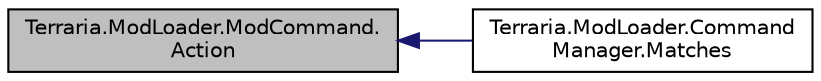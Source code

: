 digraph "Terraria.ModLoader.ModCommand.Action"
{
  edge [fontname="Helvetica",fontsize="10",labelfontname="Helvetica",labelfontsize="10"];
  node [fontname="Helvetica",fontsize="10",shape=record];
  rankdir="LR";
  Node1 [label="Terraria.ModLoader.ModCommand.\lAction",height=0.2,width=0.4,color="black", fillcolor="grey75", style="filled", fontcolor="black"];
  Node1 -> Node2 [dir="back",color="midnightblue",fontsize="10",style="solid",fontname="Helvetica"];
  Node2 [label="Terraria.ModLoader.Command\lManager.Matches",height=0.2,width=0.4,color="black", fillcolor="white", style="filled",URL="$class_terraria_1_1_mod_loader_1_1_command_manager.html#a4727c449168dce8069e2ebdecb0a6475"];
}
